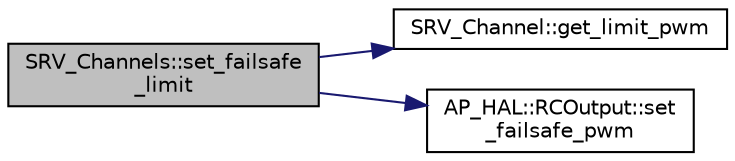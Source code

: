 digraph "SRV_Channels::set_failsafe_limit"
{
 // INTERACTIVE_SVG=YES
  edge [fontname="Helvetica",fontsize="10",labelfontname="Helvetica",labelfontsize="10"];
  node [fontname="Helvetica",fontsize="10",shape=record];
  rankdir="LR";
  Node1 [label="SRV_Channels::set_failsafe\l_limit",height=0.2,width=0.4,color="black", fillcolor="grey75", style="filled", fontcolor="black"];
  Node1 -> Node2 [color="midnightblue",fontsize="10",style="solid",fontname="Helvetica"];
  Node2 [label="SRV_Channel::get_limit_pwm",height=0.2,width=0.4,color="black", fillcolor="white", style="filled",URL="$classSRV__Channel.html#a7bfe77a80fdca6bd4ace5c214855a5fe"];
  Node1 -> Node3 [color="midnightblue",fontsize="10",style="solid",fontname="Helvetica"];
  Node3 [label="AP_HAL::RCOutput::set\l_failsafe_pwm",height=0.2,width=0.4,color="black", fillcolor="white", style="filled",URL="$classAP__HAL_1_1RCOutput.html#abdfe5bfe23f5f9287677a708a2a7788f"];
}
